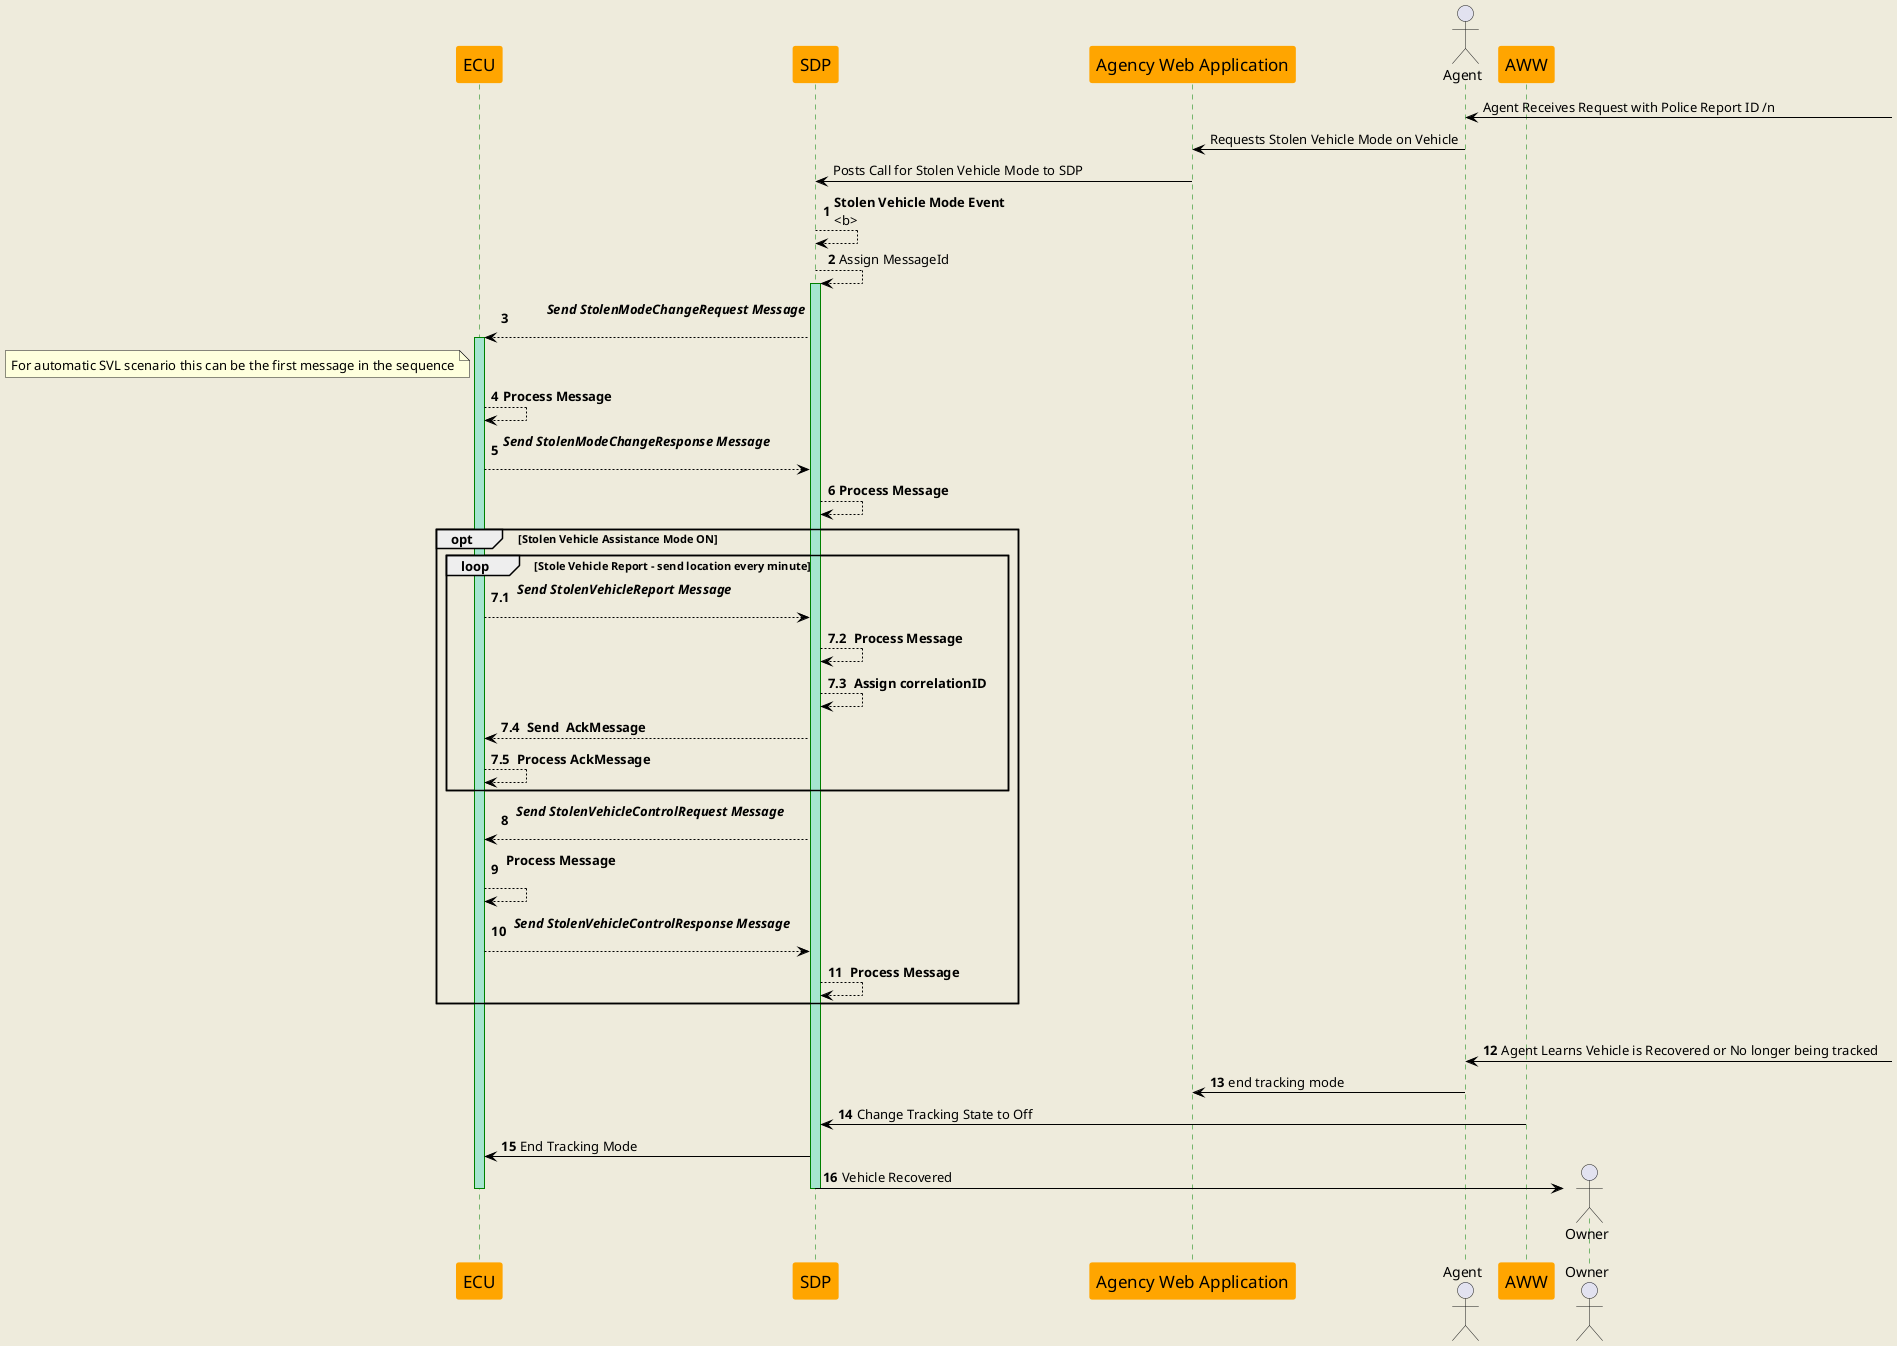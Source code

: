 @startuml
!include format.iuml
autonumber
!define SDP "SDP\n      Server      "  
!define "ECU"/HU  ""ECU"/HU\n      TU Client      " 
@startuml

skinparam backgroundColor #EEEBDC
skinparam borderThickness 3.5

skinparam sequence {
rectangleBorderThickness 0.5
	 titleBorderRoundCorner 15
 titleBorderThickness 2
 titleBorderColor red
	ParticipantBackgroundColor Orange
	ParticipantBorderColor Orange
	ParticipantFontName Arial
	ParticipantFontSize 17
	ParticipantFontColor black
	LifeLineBorderColor green
	LifeLineBackgroundColor #a5e5d0
	ArrowColor black
}

participant ECU
participant SDP 
participant "Agency Web Application" as AWA
actor "Agent" as Agent 

Agent <-] : Agent Receives Request with Police Report ID /n 
Agent -> AWA: Requests Stolen Vehicle Mode on Vehicle
AWA -> SDP: Posts Call for Stolen Vehicle Mode to SDP
 autonumber
"SDP" --> "SDP": <b>Stolen Vehicle Mode Event \n<b>
"SDP" --> "SDP": Assign MessageId \t\t\t\t\t\t\t\t\t
activate "SDP"
SDP --> "ECU": \t <b><I> Send StolenModeChangeRequest Message \n\t  
note left of ECU: For automatic SVL scenario this can be the first message in the sequence
					
activate "ECU"
"ECU" --> "ECU": <b>Process Message  

"ECU" --> "SDP": <b><I>Send StolenModeChangeResponse Message\n\t
"SDP" --> "SDP": 	<b>Process Message
opt  Stolen Vehicle Assistance Mode ON

loop Stole Vehicle Report - send location every minute
autonumber 7.1
"ECU" --> "SDP": <b><I> Send StolenVehicleReport Message\n\t
"SDP" --> "SDP": <b> Process Message
"SDP" --> "SDP": <b> Assign correlationID
"SDP" --> "ECU": <b> Send  AckMessage
"ECU" --> "ECU": <b> Process AckMessage
end
autonumber 8
"SDP" --> "ECU":<b><I> Send StolenVehicleControlRequest Message \n
"ECU" --> "ECU":<b> Process Message \n
"ECU" --> "SDP":<b><I> Send StolenVehicleControlResponse Message \n
"SDP" --> "SDP": 	<b> Process Message
end

alt Vehicle Recovered
Agent <-]: Agent Learns Vehicle is Recovered or No longer being tracked
Agent -> AWA: end tracking mode
AWW -> SDP: Change Tracking State to Off
SDP -> ECU: End Tracking Mode
create actor "Owner"
SDP -> Owner: Vehicle Recovered
deactivate "ECU"
deactivate SDP


@enduml